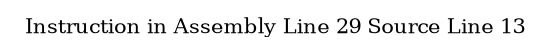 graph{
	node [ ]
	edge [ ]
	label = "Instruction in Assembly Line 29 Source Line 13"
	fontsize = "10"
}